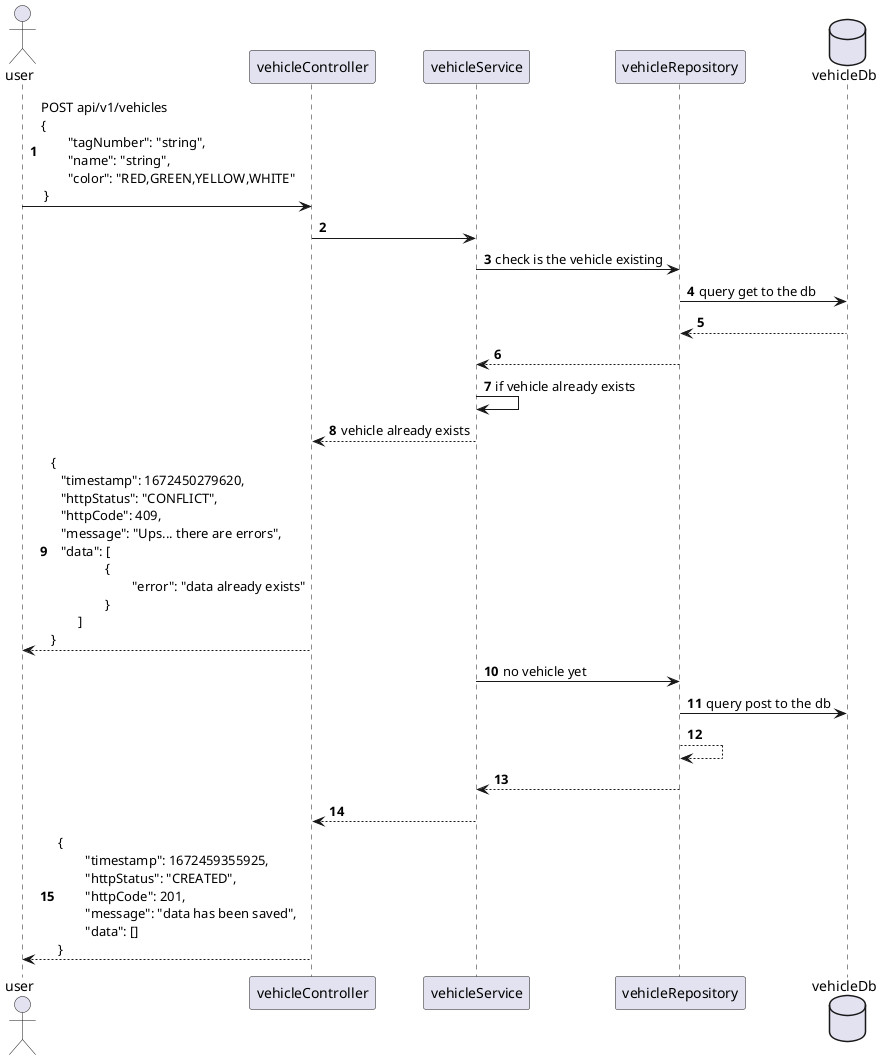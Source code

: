 @startuml
'https://plantuml.com/sequence-diagram

autonumber

actor user
participant vehicleController
participant vehicleService
participant vehicleRepository
database vehicleDb
user -> vehicleController : POST api/v1/vehicles\n{\n\t"tagNumber": "string",\n\t"name": "string",\n\t"color": "RED,GREEN,YELLOW,WHITE"\n }
vehicleController -> vehicleService
vehicleService -> vehicleRepository: check is the vehicle existing
vehicleRepository -> vehicleDb: query get to the db
vehicleDb --> vehicleRepository
vehicleRepository --> vehicleService
vehicleService -> vehicleService: if vehicle already exists
vehicleService --> vehicleController : vehicle already exists
vehicleController --> user : {\n   "timestamp": 1672450279620,\n   "httpStatus": "CONFLICT",\n   "httpCode": 409,\n   "message": "Ups... there are errors",\n   "data": [\n\t\t{\n\t\t\t"error": "data already exists"\n\t\t}\n\t]\n}
vehicleService -> vehicleRepository : no vehicle yet
vehicleRepository -> vehicleDb: query post to the db
vehicleRepository --> vehicleRepository
vehicleRepository --> vehicleService
vehicleService --> vehicleController
vehicleController --> user : {\n\t"timestamp": 1672459355925,\n\t"httpStatus": "CREATED",\n\t"httpCode": 201,\n\t"message": "data has been saved",\n\t"data": []\n}

@enduml